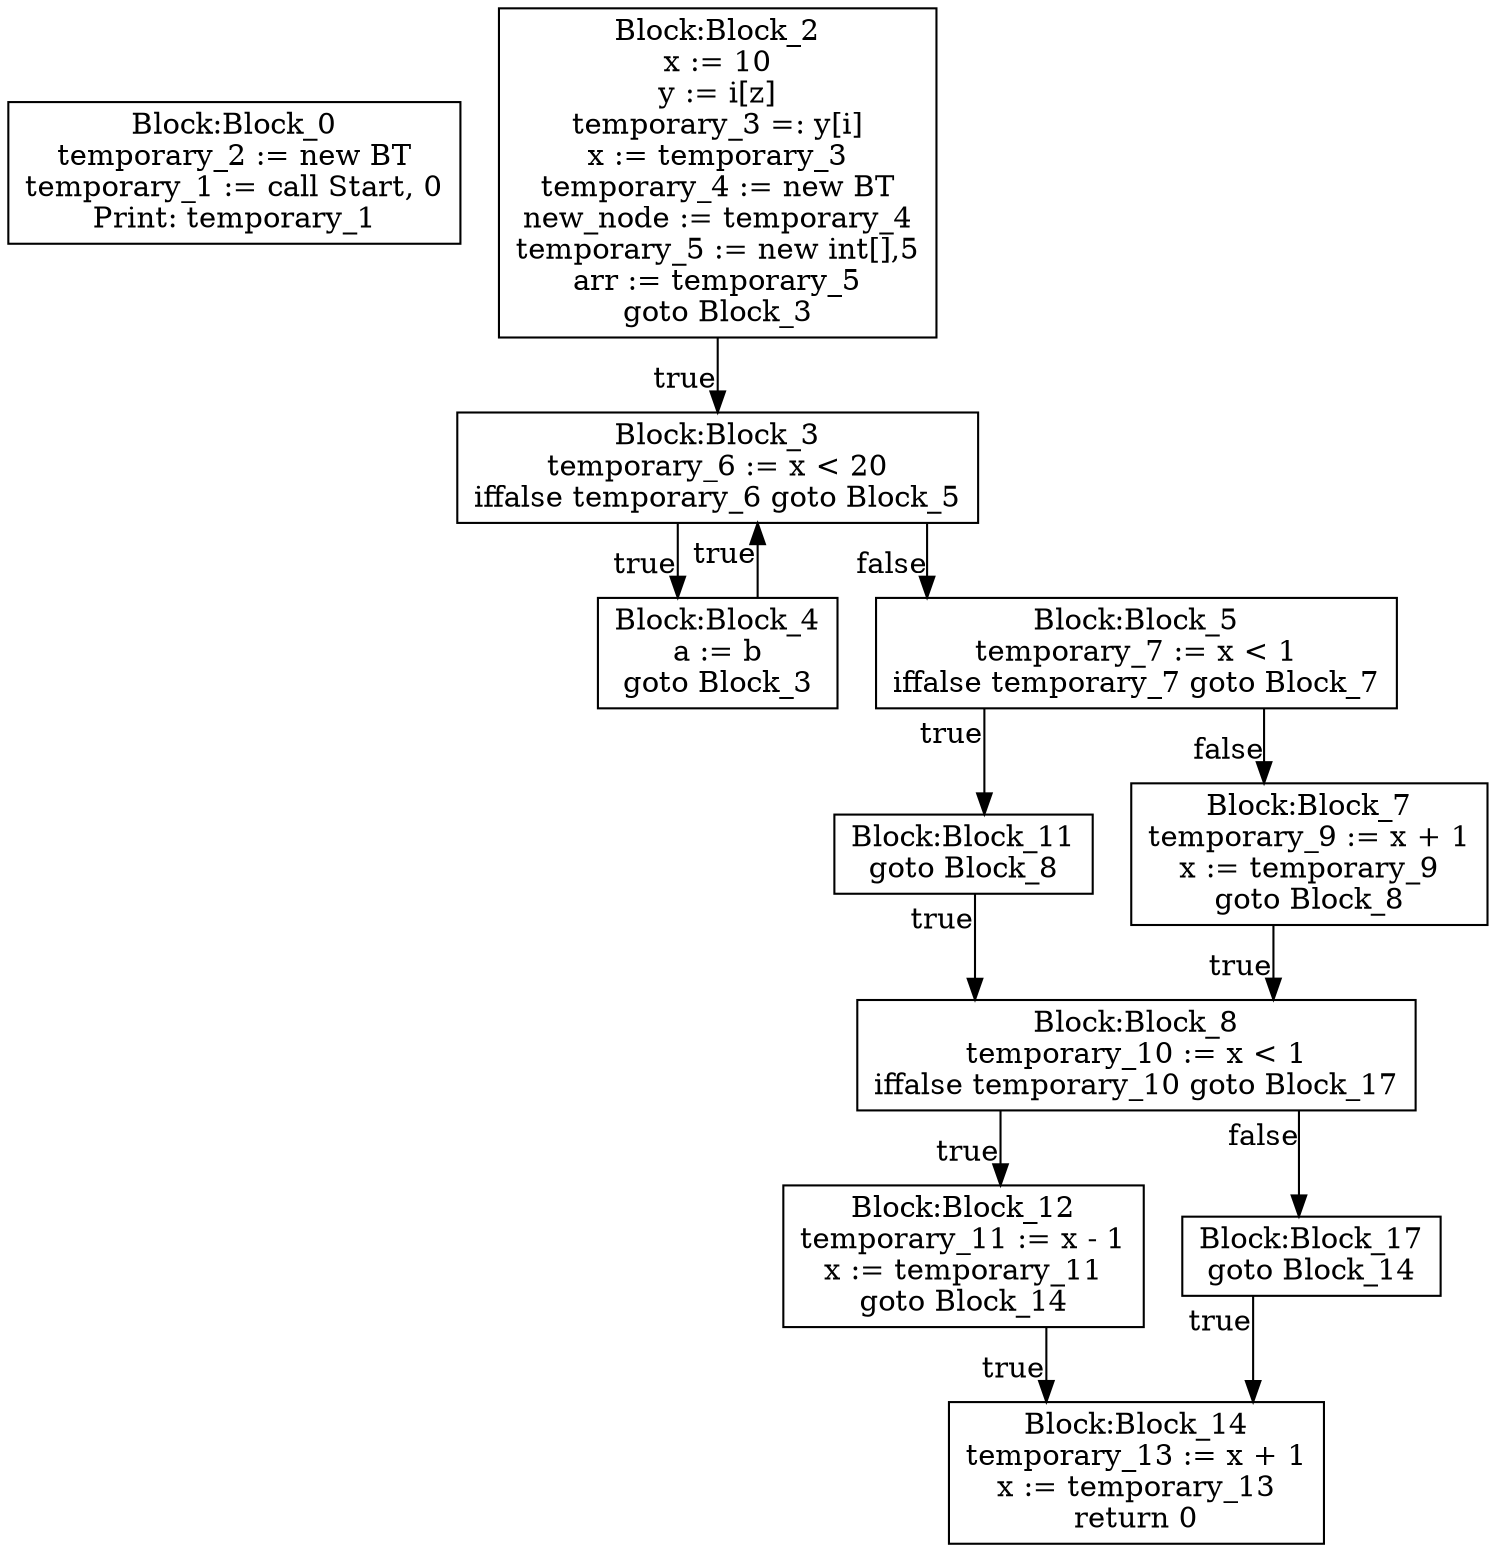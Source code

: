 digraph {
graph [ splines = ortho ]
	node [ shape = box ];
Block_0 [label="Block:Block_0
temporary_2 := new BT
temporary_1 := call Start, 0
Print: temporary_1"];
Block_2 [label="Block:Block_2
x := 10
y := i[z]
temporary_3 =: y[i]
x := temporary_3
temporary_4 := new BT
new_node := temporary_4
temporary_5 := new int[],5
arr := temporary_5
goto Block_3"];
Block_2 -> Block_3 [xlabel = "true"]
Block_3 [label="Block:Block_3
temporary_6 := x < 20
iffalse temporary_6 goto Block_5"];
Block_3 -> Block_4 [xlabel = "true"]
Block_4 [label="Block:Block_4
a := b
goto Block_3"];
Block_4 -> Block_3 [xlabel = "true"]
Block_3 -> Block_5 [xlabel = "false"]
Block_5 [label="Block:Block_5
temporary_7 := x < 1
iffalse temporary_7 goto Block_7"];
Block_5 -> Block_11 [xlabel = "true"]
Block_11 [label="Block:Block_11
goto Block_8"];
Block_11 -> Block_8 [xlabel = "true"]
Block_8 [label="Block:Block_8
temporary_10 := x < 1
iffalse temporary_10 goto Block_17"];
Block_8 -> Block_12 [xlabel = "true"]
Block_12 [label="Block:Block_12
temporary_11 := x - 1
x := temporary_11
goto Block_14"];
Block_12 -> Block_14 [xlabel = "true"]
Block_14 [label="Block:Block_14
temporary_13 := x + 1
x := temporary_13
return 0"];
Block_8 -> Block_17 [xlabel = "false"]
Block_17 [label="Block:Block_17
goto Block_14"];
Block_17 -> Block_14 [xlabel = "true"]
Block_5 -> Block_7 [xlabel = "false"]
Block_7 [label="Block:Block_7
temporary_9 := x + 1
x := temporary_9
goto Block_8"];
Block_7 -> Block_8 [xlabel = "true"]
}
